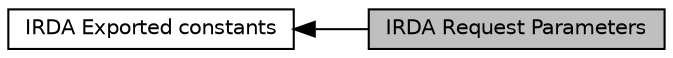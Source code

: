 digraph "IRDA Request Parameters"
{
  edge [fontname="Helvetica",fontsize="10",labelfontname="Helvetica",labelfontsize="10"];
  node [fontname="Helvetica",fontsize="10",shape=record];
  rankdir=LR;
  Node0 [label="IRDA Request Parameters",height=0.2,width=0.4,color="black", fillcolor="grey75", style="filled", fontcolor="black"];
  Node1 [label="IRDA Exported constants",height=0.2,width=0.4,color="black", fillcolor="white", style="filled",URL="$group___i_r_d_a___exported___constants.html",tooltip="IRDA Configuration enumeration values definition. "];
  Node1->Node0 [shape=plaintext, dir="back", style="solid"];
}
